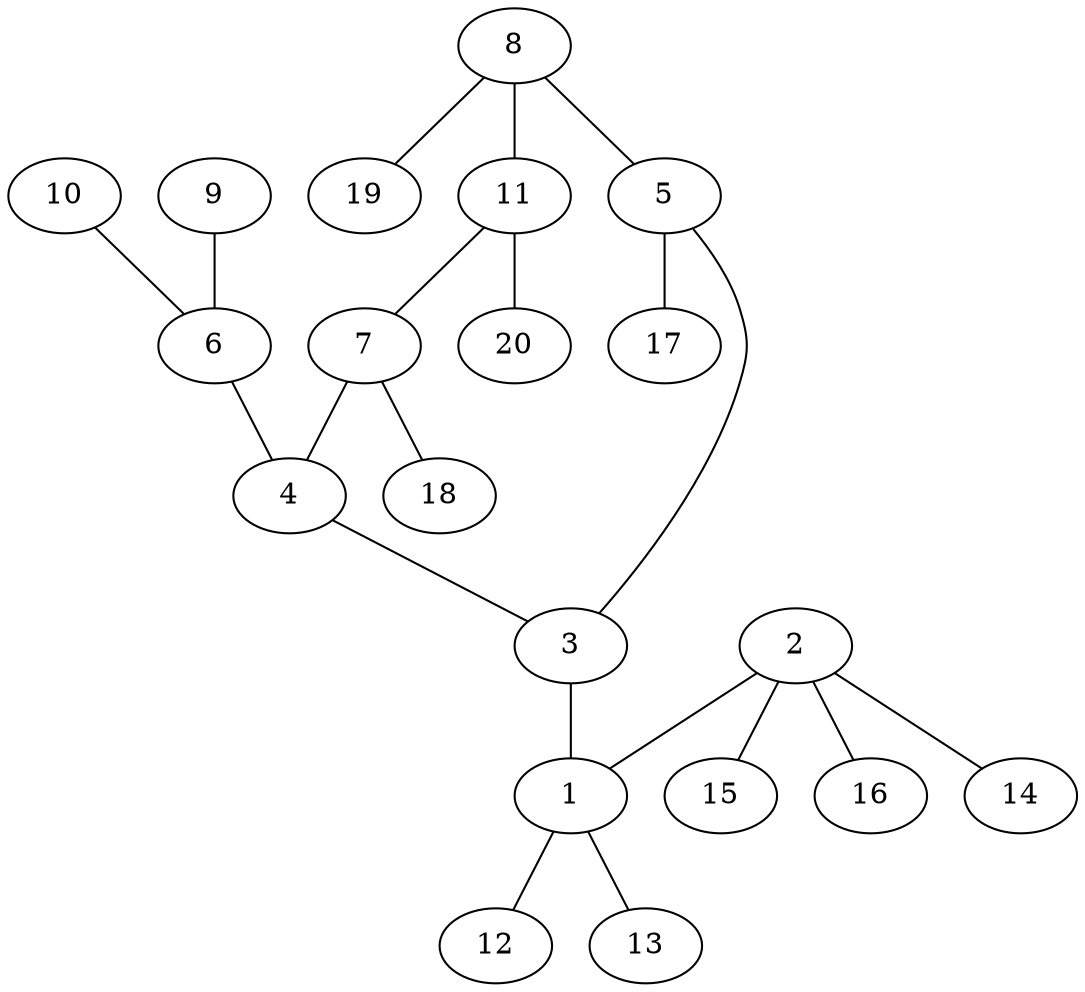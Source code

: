 graph molecule_1998 {
	1	 [chem=C];
	12	 [chem=H];
	1 -- 12	 [valence=1];
	13	 [chem=H];
	1 -- 13	 [valence=1];
	2	 [chem=C];
	2 -- 1	 [valence=1];
	14	 [chem=H];
	2 -- 14	 [valence=1];
	15	 [chem=H];
	2 -- 15	 [valence=1];
	16	 [chem=H];
	2 -- 16	 [valence=1];
	3	 [chem=C];
	3 -- 1	 [valence=1];
	4	 [chem=C];
	4 -- 3	 [valence=2];
	5	 [chem=C];
	5 -- 3	 [valence=1];
	17	 [chem=H];
	5 -- 17	 [valence=1];
	6	 [chem=N];
	6 -- 4	 [valence=1];
	7	 [chem=C];
	7 -- 4	 [valence=1];
	18	 [chem=H];
	7 -- 18	 [valence=1];
	8	 [chem=C];
	8 -- 5	 [valence=2];
	11	 [chem=C];
	8 -- 11	 [valence=1];
	19	 [chem=H];
	8 -- 19	 [valence=1];
	9	 [chem=O];
	9 -- 6	 [valence=2];
	10	 [chem=O];
	10 -- 6	 [valence=1];
	11 -- 7	 [valence=2];
	20	 [chem=H];
	11 -- 20	 [valence=1];
}

